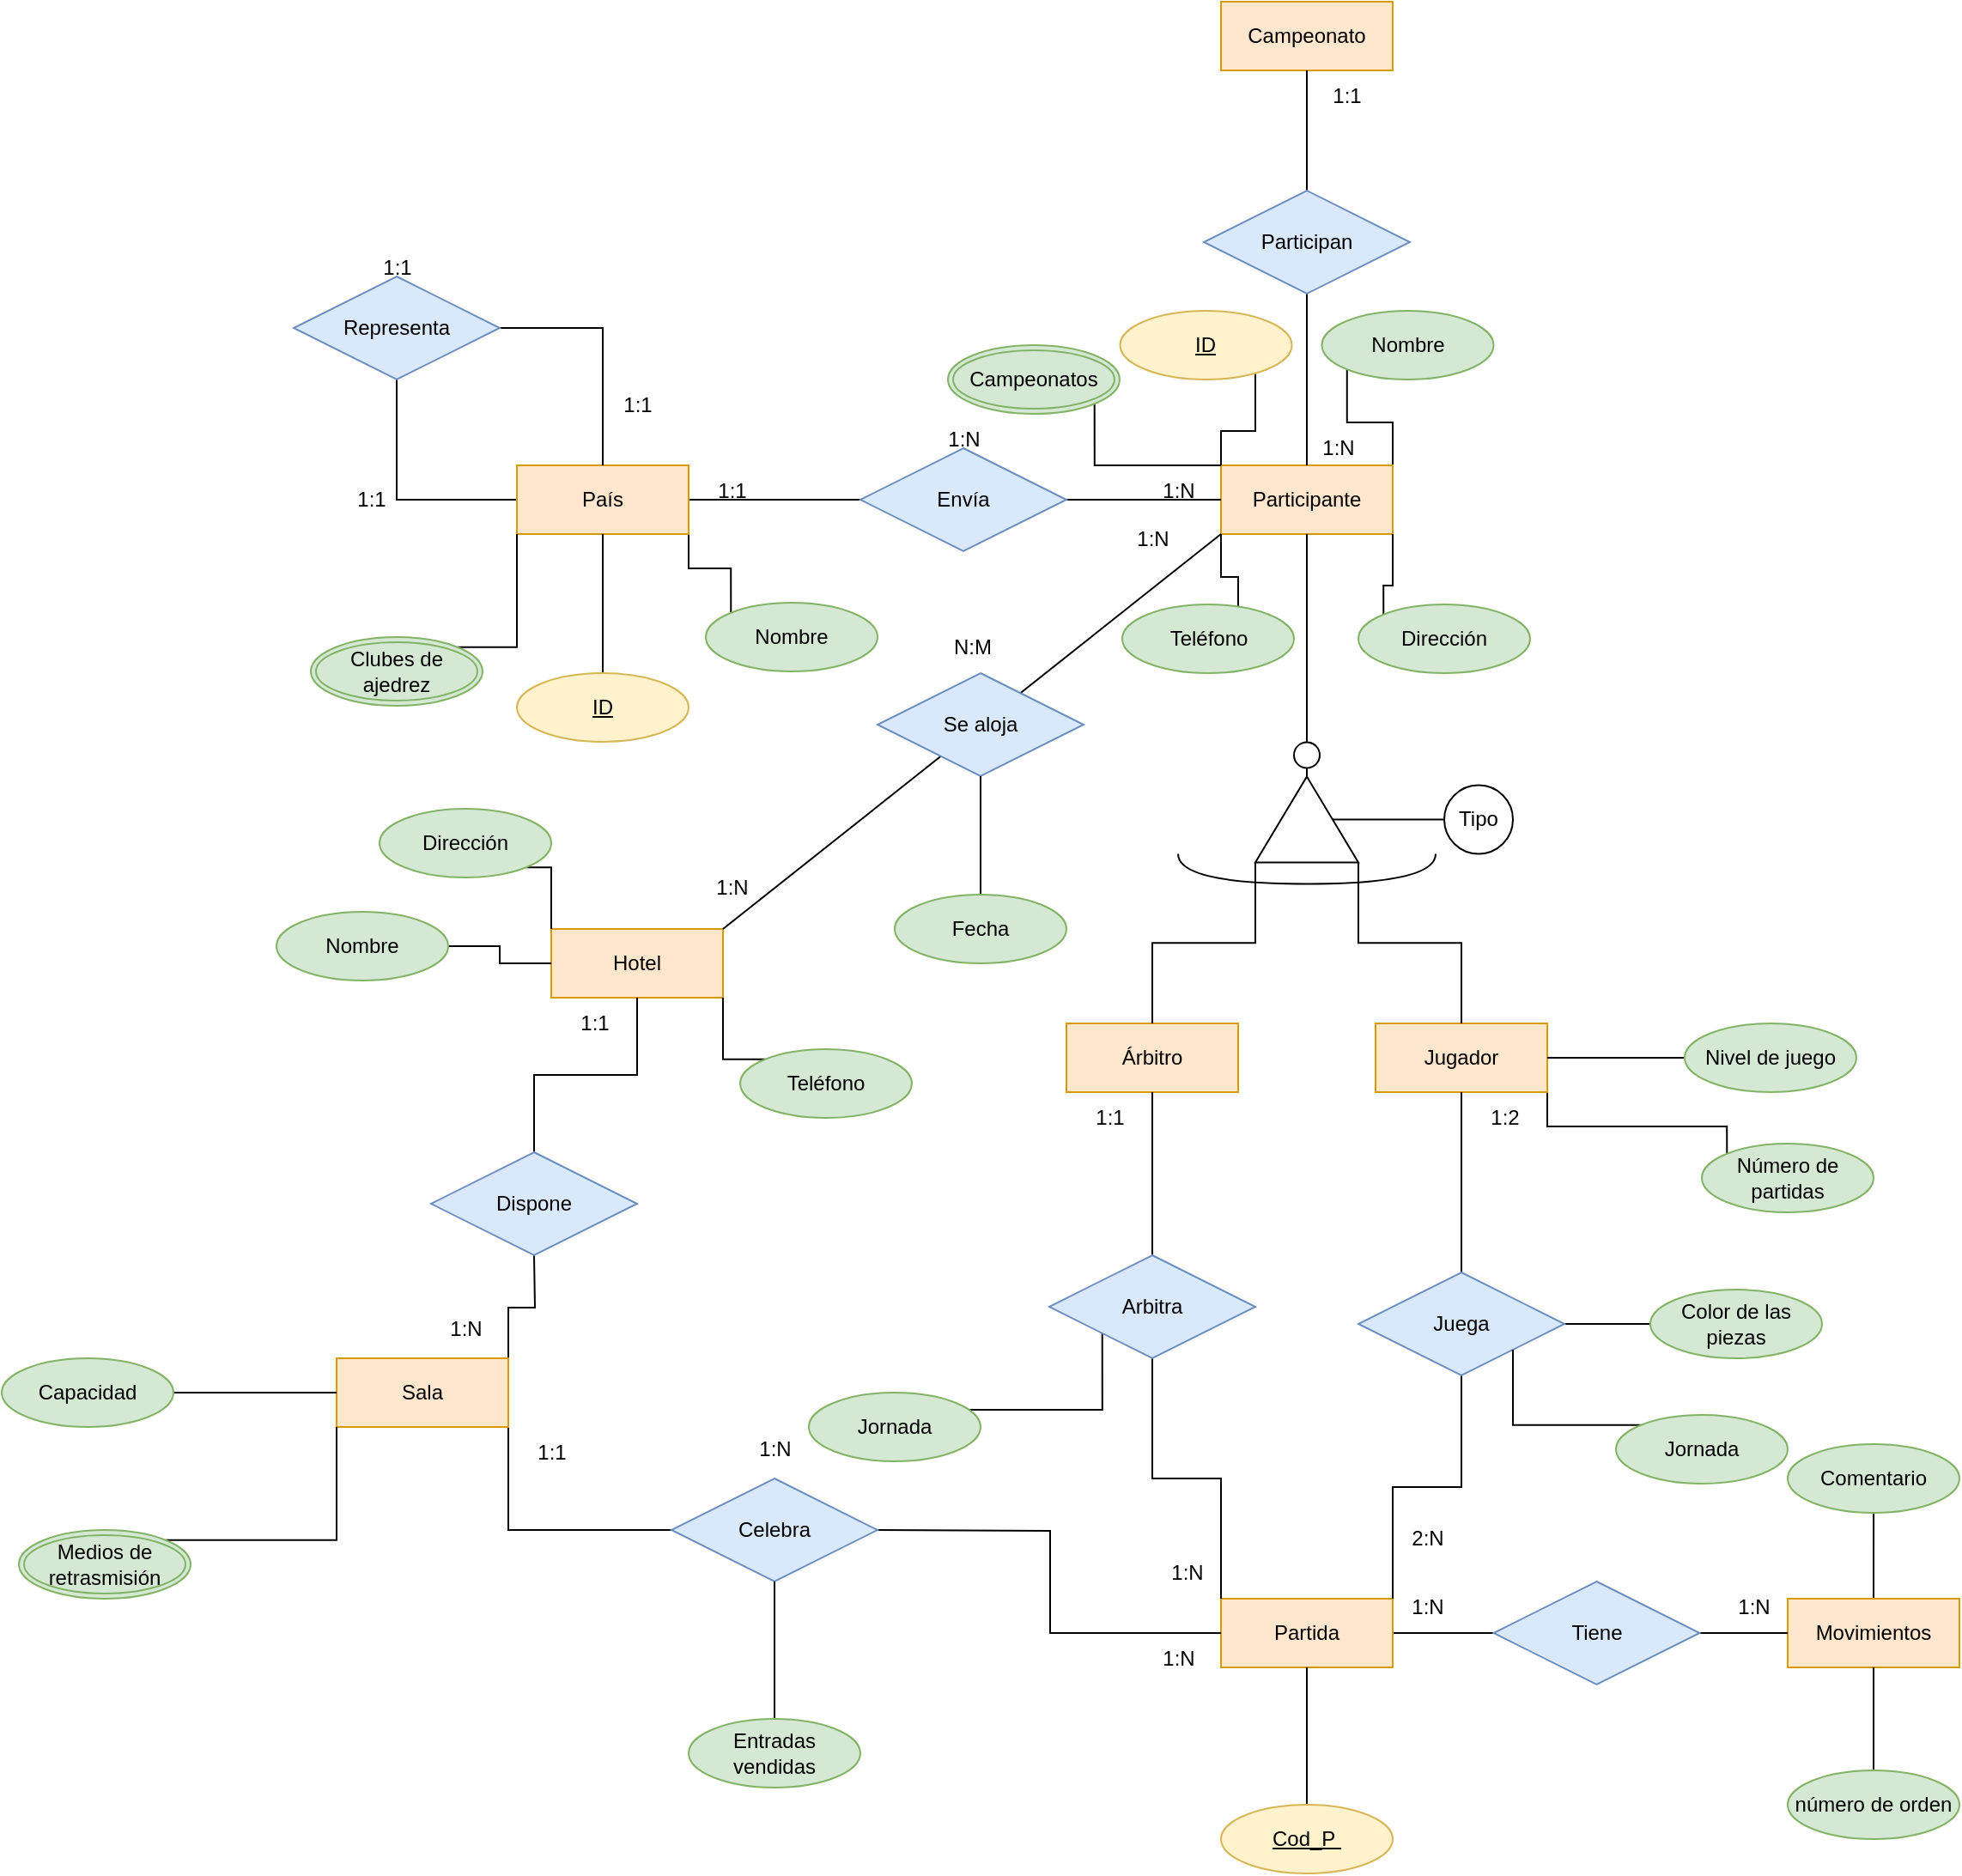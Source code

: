 <mxfile version="22.0.4" type="github">
  <diagram name="Página-1" id="1d2L8bz1bzAMaSmPZkwq">
    <mxGraphModel dx="3695" dy="1590" grid="1" gridSize="10" guides="1" tooltips="1" connect="1" arrows="1" fold="1" page="1" pageScale="1" pageWidth="827" pageHeight="1169" math="0" shadow="0">
      <root>
        <mxCell id="0" />
        <mxCell id="1" parent="0" />
        <mxCell id="wL6kafA09rnqlE72niW9-103" style="edgeStyle=orthogonalEdgeStyle;rounded=0;orthogonalLoop=1;jettySize=auto;html=1;exitX=0;exitY=1;exitDx=0;exitDy=0;entryX=1;entryY=0;entryDx=0;entryDy=0;endArrow=none;endFill=0;" parent="1" edge="1">
          <mxGeometry relative="1" as="geometry">
            <mxPoint x="180.996" y="839.954" as="targetPoint" />
            <mxPoint x="270.85" y="789.18" as="sourcePoint" />
            <Array as="points">
              <mxPoint x="271" y="840" />
            </Array>
          </mxGeometry>
        </mxCell>
        <mxCell id="wL6kafA09rnqlE72niW9-104" value="Jornada" style="ellipse;whiteSpace=wrap;html=1;align=center;fillColor=#d5e8d4;strokeColor=#82b366;" parent="1" vertex="1">
          <mxGeometry x="100" y="830" width="100" height="40" as="geometry" />
        </mxCell>
        <mxCell id="wL6kafA09rnqlE72niW9-1" value="Campeonato" style="whiteSpace=wrap;html=1;align=center;fillColor=#ffe6cc;strokeColor=#d79b00;" parent="1" vertex="1">
          <mxGeometry x="340" y="20" width="100" height="40" as="geometry" />
        </mxCell>
        <mxCell id="wL6kafA09rnqlE72niW9-46" style="edgeStyle=orthogonalEdgeStyle;rounded=0;orthogonalLoop=1;jettySize=auto;html=1;exitX=1;exitY=0;exitDx=0;exitDy=0;entryX=0;entryY=1;entryDx=0;entryDy=0;endArrow=none;endFill=0;" parent="1" source="wL6kafA09rnqlE72niW9-3" target="wL6kafA09rnqlE72niW9-45" edge="1">
          <mxGeometry relative="1" as="geometry" />
        </mxCell>
        <mxCell id="wL6kafA09rnqlE72niW9-3" value="Participante" style="whiteSpace=wrap;html=1;align=center;fillColor=#ffe6cc;strokeColor=#d79b00;" parent="1" vertex="1">
          <mxGeometry x="340" y="290" width="100" height="40" as="geometry" />
        </mxCell>
        <mxCell id="wL6kafA09rnqlE72niW9-95" style="edgeStyle=orthogonalEdgeStyle;rounded=0;orthogonalLoop=1;jettySize=auto;html=1;exitX=1;exitY=1;exitDx=0;exitDy=0;entryX=0;entryY=0;entryDx=0;entryDy=0;endArrow=none;endFill=0;" parent="1" source="wL6kafA09rnqlE72niW9-4" target="wL6kafA09rnqlE72niW9-94" edge="1">
          <mxGeometry relative="1" as="geometry">
            <Array as="points">
              <mxPoint x="530" y="675" />
              <mxPoint x="635" y="675" />
            </Array>
          </mxGeometry>
        </mxCell>
        <mxCell id="wL6kafA09rnqlE72niW9-4" value="Jugador" style="whiteSpace=wrap;html=1;align=center;fillColor=#ffe6cc;strokeColor=#d79b00;" parent="1" vertex="1">
          <mxGeometry x="430" y="615" width="100" height="40" as="geometry" />
        </mxCell>
        <mxCell id="wL6kafA09rnqlE72niW9-5" value="Árbitro" style="whiteSpace=wrap;html=1;align=center;fillColor=#ffe6cc;strokeColor=#d79b00;" parent="1" vertex="1">
          <mxGeometry x="250" y="615" width="100" height="40" as="geometry" />
        </mxCell>
        <mxCell id="wL6kafA09rnqlE72niW9-26" style="edgeStyle=orthogonalEdgeStyle;rounded=0;orthogonalLoop=1;jettySize=auto;html=1;entryX=0;entryY=0.5;entryDx=0;entryDy=0;endArrow=none;endFill=0;" parent="1" source="wL6kafA09rnqlE72niW9-6" target="wL6kafA09rnqlE72niW9-25" edge="1">
          <mxGeometry relative="1" as="geometry" />
        </mxCell>
        <mxCell id="wL6kafA09rnqlE72niW9-29" style="edgeStyle=orthogonalEdgeStyle;rounded=0;orthogonalLoop=1;jettySize=auto;html=1;entryX=0.5;entryY=1;entryDx=0;entryDy=0;endArrow=none;endFill=0;" parent="1" source="wL6kafA09rnqlE72niW9-6" target="wL6kafA09rnqlE72niW9-28" edge="1">
          <mxGeometry relative="1" as="geometry" />
        </mxCell>
        <mxCell id="wL6kafA09rnqlE72niW9-66" style="edgeStyle=orthogonalEdgeStyle;rounded=0;orthogonalLoop=1;jettySize=auto;html=1;exitX=1;exitY=1;exitDx=0;exitDy=0;entryX=0;entryY=0;entryDx=0;entryDy=0;endArrow=none;endFill=0;" parent="1" source="wL6kafA09rnqlE72niW9-6" target="wL6kafA09rnqlE72niW9-65" edge="1">
          <mxGeometry relative="1" as="geometry" />
        </mxCell>
        <mxCell id="wL6kafA09rnqlE72niW9-6" value="País" style="whiteSpace=wrap;html=1;align=center;fillColor=#ffe6cc;strokeColor=#d79b00;" parent="1" vertex="1">
          <mxGeometry x="-70" y="290" width="100" height="40" as="geometry" />
        </mxCell>
        <mxCell id="wL6kafA09rnqlE72niW9-137" style="edgeStyle=orthogonalEdgeStyle;rounded=0;orthogonalLoop=1;jettySize=auto;html=1;exitX=1;exitY=0.5;exitDx=0;exitDy=0;entryX=0;entryY=0.5;entryDx=0;entryDy=0;endArrow=none;endFill=0;" parent="1" source="wL6kafA09rnqlE72niW9-7" target="wL6kafA09rnqlE72niW9-136" edge="1">
          <mxGeometry relative="1" as="geometry" />
        </mxCell>
        <mxCell id="wL6kafA09rnqlE72niW9-7" value="Partida" style="whiteSpace=wrap;html=1;align=center;fillColor=#ffe6cc;strokeColor=#d79b00;" parent="1" vertex="1">
          <mxGeometry x="340" y="950" width="100" height="40" as="geometry" />
        </mxCell>
        <mxCell id="wL6kafA09rnqlE72niW9-8" value="Hotel" style="whiteSpace=wrap;html=1;align=center;fillColor=#ffe6cc;strokeColor=#d79b00;" parent="1" vertex="1">
          <mxGeometry x="-50" y="560" width="100" height="40" as="geometry" />
        </mxCell>
        <mxCell id="wL6kafA09rnqlE72niW9-12" style="edgeStyle=orthogonalEdgeStyle;rounded=0;orthogonalLoop=1;jettySize=auto;html=1;exitX=0.5;exitY=1;exitDx=0;exitDy=0;entryX=0.5;entryY=0;entryDx=0;entryDy=0;endArrow=none;endFill=0;" parent="1" source="wL6kafA09rnqlE72niW9-11" target="wL6kafA09rnqlE72niW9-3" edge="1">
          <mxGeometry relative="1" as="geometry" />
        </mxCell>
        <mxCell id="wL6kafA09rnqlE72niW9-13" style="edgeStyle=orthogonalEdgeStyle;rounded=0;orthogonalLoop=1;jettySize=auto;html=1;exitX=0.5;exitY=0;exitDx=0;exitDy=0;entryX=0.5;entryY=1;entryDx=0;entryDy=0;endArrow=none;endFill=0;" parent="1" source="wL6kafA09rnqlE72niW9-11" target="wL6kafA09rnqlE72niW9-1" edge="1">
          <mxGeometry relative="1" as="geometry" />
        </mxCell>
        <mxCell id="wL6kafA09rnqlE72niW9-11" value="Participan" style="shape=rhombus;perimeter=rhombusPerimeter;whiteSpace=wrap;html=1;align=center;fillColor=#dae8fc;strokeColor=#6c8ebf;" parent="1" vertex="1">
          <mxGeometry x="330" y="130" width="120" height="60" as="geometry" />
        </mxCell>
        <mxCell id="wL6kafA09rnqlE72niW9-18" style="edgeStyle=orthogonalEdgeStyle;rounded=0;orthogonalLoop=1;jettySize=auto;html=1;entryX=0.5;entryY=1;entryDx=0;entryDy=0;endArrow=none;endFill=0;" parent="1" source="wL6kafA09rnqlE72niW9-14" target="wL6kafA09rnqlE72niW9-15" edge="1">
          <mxGeometry relative="1" as="geometry" />
        </mxCell>
        <mxCell id="wL6kafA09rnqlE72niW9-19" style="edgeStyle=orthogonalEdgeStyle;rounded=0;orthogonalLoop=1;jettySize=auto;html=1;exitX=0;exitY=1;exitDx=0;exitDy=0;exitPerimeter=0;entryX=0.5;entryY=0;entryDx=0;entryDy=0;endArrow=none;endFill=0;" parent="1" source="wL6kafA09rnqlE72niW9-14" target="wL6kafA09rnqlE72niW9-5" edge="1">
          <mxGeometry relative="1" as="geometry" />
        </mxCell>
        <mxCell id="wL6kafA09rnqlE72niW9-20" style="edgeStyle=orthogonalEdgeStyle;rounded=0;orthogonalLoop=1;jettySize=auto;html=1;exitX=1;exitY=1;exitDx=0;exitDy=0;exitPerimeter=0;entryX=0.5;entryY=0;entryDx=0;entryDy=0;endArrow=none;endFill=0;" parent="1" source="wL6kafA09rnqlE72niW9-14" target="wL6kafA09rnqlE72niW9-4" edge="1">
          <mxGeometry relative="1" as="geometry" />
        </mxCell>
        <mxCell id="wL6kafA09rnqlE72niW9-14" value="" style="verticalLabelPosition=bottom;verticalAlign=top;html=1;shape=mxgraph.basic.acute_triangle;dx=0.5;" parent="1" vertex="1">
          <mxGeometry x="360" y="471.25" width="60" height="50" as="geometry" />
        </mxCell>
        <mxCell id="wL6kafA09rnqlE72niW9-34" style="edgeStyle=orthogonalEdgeStyle;rounded=0;orthogonalLoop=1;jettySize=auto;html=1;entryX=0.5;entryY=1;entryDx=0;entryDy=0;endArrow=none;endFill=0;" parent="1" source="wL6kafA09rnqlE72niW9-15" target="wL6kafA09rnqlE72niW9-3" edge="1">
          <mxGeometry relative="1" as="geometry" />
        </mxCell>
        <mxCell id="wL6kafA09rnqlE72niW9-15" value="" style="ellipse;whiteSpace=wrap;html=1;aspect=fixed;" parent="1" vertex="1">
          <mxGeometry x="382.5" y="451.25" width="15" height="15" as="geometry" />
        </mxCell>
        <mxCell id="wL6kafA09rnqlE72niW9-22" value="" style="shape=requiredInterface;html=1;verticalLabelPosition=bottom;sketch=0;rotation=90;" parent="1" vertex="1">
          <mxGeometry x="381.25" y="450" width="17.5" height="150" as="geometry" />
        </mxCell>
        <mxCell id="wL6kafA09rnqlE72niW9-23" value="Tipo" style="ellipse;whiteSpace=wrap;html=1;aspect=fixed;" parent="1" vertex="1">
          <mxGeometry x="470" y="476.25" width="40" height="40" as="geometry" />
        </mxCell>
        <mxCell id="wL6kafA09rnqlE72niW9-24" style="edgeStyle=orthogonalEdgeStyle;rounded=0;orthogonalLoop=1;jettySize=auto;html=1;entryX=0;entryY=0;entryDx=45;entryDy=25;entryPerimeter=0;endArrow=none;endFill=0;" parent="1" source="wL6kafA09rnqlE72niW9-23" target="wL6kafA09rnqlE72niW9-14" edge="1">
          <mxGeometry relative="1" as="geometry" />
        </mxCell>
        <mxCell id="wL6kafA09rnqlE72niW9-27" style="edgeStyle=orthogonalEdgeStyle;rounded=0;orthogonalLoop=1;jettySize=auto;html=1;exitX=1;exitY=0.5;exitDx=0;exitDy=0;entryX=0;entryY=0.5;entryDx=0;entryDy=0;endArrow=none;endFill=0;" parent="1" source="wL6kafA09rnqlE72niW9-25" target="wL6kafA09rnqlE72niW9-3" edge="1">
          <mxGeometry relative="1" as="geometry" />
        </mxCell>
        <mxCell id="wL6kafA09rnqlE72niW9-25" value="Envía" style="shape=rhombus;perimeter=rhombusPerimeter;whiteSpace=wrap;html=1;align=center;fillColor=#dae8fc;strokeColor=#6c8ebf;" parent="1" vertex="1">
          <mxGeometry x="130" y="280" width="120" height="60" as="geometry" />
        </mxCell>
        <mxCell id="wL6kafA09rnqlE72niW9-30" style="edgeStyle=orthogonalEdgeStyle;rounded=0;orthogonalLoop=1;jettySize=auto;html=1;entryX=0.5;entryY=0;entryDx=0;entryDy=0;endArrow=none;endFill=0;" parent="1" source="wL6kafA09rnqlE72niW9-28" target="wL6kafA09rnqlE72niW9-6" edge="1">
          <mxGeometry relative="1" as="geometry" />
        </mxCell>
        <mxCell id="wL6kafA09rnqlE72niW9-28" value="Representa" style="shape=rhombus;perimeter=rhombusPerimeter;whiteSpace=wrap;html=1;align=center;fillColor=#dae8fc;strokeColor=#6c8ebf;" parent="1" vertex="1">
          <mxGeometry x="-200" y="180" width="120" height="60" as="geometry" />
        </mxCell>
        <mxCell id="wL6kafA09rnqlE72niW9-37" value="" style="endArrow=none;html=1;rounded=0;exitX=1;exitY=0;exitDx=0;exitDy=0;entryX=0;entryY=1;entryDx=0;entryDy=0;" parent="1" source="wL6kafA09rnqlE72niW9-8" target="wL6kafA09rnqlE72niW9-3" edge="1">
          <mxGeometry width="50" height="50" relative="1" as="geometry">
            <mxPoint x="210" y="500" as="sourcePoint" />
            <mxPoint x="260" y="450" as="targetPoint" />
          </mxGeometry>
        </mxCell>
        <mxCell id="wL6kafA09rnqlE72niW9-38" value="Se aloja" style="shape=rhombus;perimeter=rhombusPerimeter;whiteSpace=wrap;html=1;align=center;fillColor=#dae8fc;strokeColor=#6c8ebf;" parent="1" vertex="1">
          <mxGeometry x="140" y="411" width="120" height="60" as="geometry" />
        </mxCell>
        <mxCell id="wL6kafA09rnqlE72niW9-42" style="edgeStyle=orthogonalEdgeStyle;rounded=0;orthogonalLoop=1;jettySize=auto;html=1;entryX=0;entryY=0.5;entryDx=0;entryDy=0;endArrow=none;endFill=0;" parent="1" target="wL6kafA09rnqlE72niW9-7" edge="1">
          <mxGeometry relative="1" as="geometry">
            <mxPoint x="140" y="910" as="sourcePoint" />
          </mxGeometry>
        </mxCell>
        <mxCell id="wL6kafA09rnqlE72niW9-99" style="edgeStyle=orthogonalEdgeStyle;rounded=0;orthogonalLoop=1;jettySize=auto;html=1;exitX=0;exitY=0.5;exitDx=0;exitDy=0;entryX=1;entryY=1;entryDx=0;entryDy=0;endArrow=none;endFill=0;" parent="1" source="wL6kafA09rnqlE72niW9-39" target="wL6kafA09rnqlE72niW9-40" edge="1">
          <mxGeometry relative="1" as="geometry" />
        </mxCell>
        <mxCell id="wL6kafA09rnqlE72niW9-128" value="" style="edgeStyle=orthogonalEdgeStyle;rounded=0;orthogonalLoop=1;jettySize=auto;html=1;endArrow=none;endFill=0;" parent="1" edge="1">
          <mxGeometry relative="1" as="geometry">
            <mxPoint x="79.41" y="1020.0" as="sourcePoint" />
            <mxPoint x="79" y="1030" as="targetPoint" />
          </mxGeometry>
        </mxCell>
        <mxCell id="wL6kafA09rnqlE72niW9-39" value="Celebra" style="shape=rhombus;perimeter=rhombusPerimeter;whiteSpace=wrap;html=1;align=center;fillColor=#dae8fc;strokeColor=#6c8ebf;" parent="1" vertex="1">
          <mxGeometry x="20" y="880" width="120" height="60" as="geometry" />
        </mxCell>
        <mxCell id="wL6kafA09rnqlE72niW9-100" style="edgeStyle=orthogonalEdgeStyle;rounded=0;orthogonalLoop=1;jettySize=auto;html=1;exitX=1;exitY=0;exitDx=0;exitDy=0;endArrow=none;endFill=0;" parent="1" source="wL6kafA09rnqlE72niW9-40" edge="1">
          <mxGeometry relative="1" as="geometry">
            <mxPoint x="-60" y="750.0" as="targetPoint" />
          </mxGeometry>
        </mxCell>
        <mxCell id="wL6kafA09rnqlE72niW9-40" value="Sala" style="whiteSpace=wrap;html=1;align=center;fillColor=#ffe6cc;strokeColor=#d79b00;" parent="1" vertex="1">
          <mxGeometry x="-175" y="810" width="100" height="40" as="geometry" />
        </mxCell>
        <mxCell id="wL6kafA09rnqlE72niW9-47" style="edgeStyle=orthogonalEdgeStyle;rounded=0;orthogonalLoop=1;jettySize=auto;html=1;exitX=1;exitY=1;exitDx=0;exitDy=0;entryX=0;entryY=0;entryDx=0;entryDy=0;endArrow=none;endFill=0;" parent="1" source="wL6kafA09rnqlE72niW9-43" target="wL6kafA09rnqlE72niW9-3" edge="1">
          <mxGeometry relative="1" as="geometry">
            <Array as="points">
              <mxPoint x="360" y="234" />
              <mxPoint x="360" y="270" />
              <mxPoint x="340" y="270" />
            </Array>
          </mxGeometry>
        </mxCell>
        <mxCell id="wL6kafA09rnqlE72niW9-43" value="ID" style="ellipse;whiteSpace=wrap;html=1;align=center;fontStyle=4;fillColor=#fff2cc;strokeColor=#d6b656;" parent="1" vertex="1">
          <mxGeometry x="281.25" y="200" width="100" height="40" as="geometry" />
        </mxCell>
        <mxCell id="wL6kafA09rnqlE72niW9-45" value="Nombre" style="ellipse;whiteSpace=wrap;html=1;align=center;fillColor=#d5e8d4;strokeColor=#82b366;" parent="1" vertex="1">
          <mxGeometry x="398.75" y="200" width="100" height="40" as="geometry" />
        </mxCell>
        <mxCell id="wL6kafA09rnqlE72niW9-49" style="edgeStyle=orthogonalEdgeStyle;rounded=0;orthogonalLoop=1;jettySize=auto;html=1;exitX=0;exitY=0;exitDx=0;exitDy=0;entryX=1;entryY=1;entryDx=0;entryDy=0;endArrow=none;endFill=0;" parent="1" source="wL6kafA09rnqlE72niW9-48" target="wL6kafA09rnqlE72niW9-3" edge="1">
          <mxGeometry relative="1" as="geometry">
            <Array as="points">
              <mxPoint x="435" y="360" />
              <mxPoint x="440" y="360" />
            </Array>
          </mxGeometry>
        </mxCell>
        <mxCell id="wL6kafA09rnqlE72niW9-48" value="Dirección" style="ellipse;whiteSpace=wrap;html=1;align=center;fillColor=#d5e8d4;strokeColor=#82b366;" parent="1" vertex="1">
          <mxGeometry x="420" y="371" width="100" height="40" as="geometry" />
        </mxCell>
        <mxCell id="wL6kafA09rnqlE72niW9-51" style="edgeStyle=orthogonalEdgeStyle;rounded=0;orthogonalLoop=1;jettySize=auto;html=1;exitX=0.5;exitY=0;exitDx=0;exitDy=0;entryX=0;entryY=1;entryDx=0;entryDy=0;endArrow=none;endFill=0;" parent="1" source="wL6kafA09rnqlE72niW9-50" target="wL6kafA09rnqlE72niW9-3" edge="1">
          <mxGeometry relative="1" as="geometry">
            <Array as="points">
              <mxPoint x="333" y="390" />
              <mxPoint x="350" y="390" />
              <mxPoint x="350" y="355" />
              <mxPoint x="340" y="355" />
            </Array>
          </mxGeometry>
        </mxCell>
        <mxCell id="wL6kafA09rnqlE72niW9-50" value="Teléfono" style="ellipse;whiteSpace=wrap;html=1;align=center;fillColor=#d5e8d4;strokeColor=#82b366;" parent="1" vertex="1">
          <mxGeometry x="282.5" y="371" width="100" height="40" as="geometry" />
        </mxCell>
        <mxCell id="wL6kafA09rnqlE72niW9-53" style="edgeStyle=orthogonalEdgeStyle;rounded=0;orthogonalLoop=1;jettySize=auto;html=1;exitX=1;exitY=1;exitDx=0;exitDy=0;entryX=0;entryY=0;entryDx=0;entryDy=0;endArrow=none;endFill=0;" parent="1" source="wL6kafA09rnqlE72niW9-52" target="wL6kafA09rnqlE72niW9-3" edge="1">
          <mxGeometry relative="1" as="geometry">
            <Array as="points">
              <mxPoint x="266" y="290" />
            </Array>
          </mxGeometry>
        </mxCell>
        <mxCell id="wL6kafA09rnqlE72niW9-52" value="Campeonatos" style="ellipse;shape=doubleEllipse;margin=3;whiteSpace=wrap;html=1;align=center;fillColor=#d5e8d4;strokeColor=#82b366;" parent="1" vertex="1">
          <mxGeometry x="181" y="220" width="100" height="40" as="geometry" />
        </mxCell>
        <mxCell id="wL6kafA09rnqlE72niW9-56" style="edgeStyle=orthogonalEdgeStyle;rounded=0;orthogonalLoop=1;jettySize=auto;html=1;entryX=1;entryY=0.5;entryDx=0;entryDy=0;endArrow=none;endFill=0;" parent="1" source="wL6kafA09rnqlE72niW9-54" target="wL6kafA09rnqlE72niW9-4" edge="1">
          <mxGeometry relative="1" as="geometry">
            <Array as="points">
              <mxPoint x="570" y="635" />
              <mxPoint x="570" y="635" />
            </Array>
          </mxGeometry>
        </mxCell>
        <mxCell id="wL6kafA09rnqlE72niW9-54" value="Nivel de juego" style="ellipse;whiteSpace=wrap;html=1;align=center;fillColor=#d5e8d4;strokeColor=#82b366;" parent="1" vertex="1">
          <mxGeometry x="610" y="615" width="100" height="40" as="geometry" />
        </mxCell>
        <mxCell id="wL6kafA09rnqlE72niW9-57" value="1:N" style="text;html=1;align=center;verticalAlign=middle;resizable=0;points=[];autosize=1;strokeColor=none;fillColor=none;" parent="1" vertex="1">
          <mxGeometry x="295" y="290" width="40" height="30" as="geometry" />
        </mxCell>
        <mxCell id="wL6kafA09rnqlE72niW9-58" value="1:1" style="text;html=1;align=center;verticalAlign=middle;resizable=0;points=[];autosize=1;strokeColor=none;fillColor=none;" parent="1" vertex="1">
          <mxGeometry x="35" y="290" width="40" height="30" as="geometry" />
        </mxCell>
        <mxCell id="wL6kafA09rnqlE72niW9-59" value="1:N" style="text;html=1;align=center;verticalAlign=middle;resizable=0;points=[];autosize=1;strokeColor=none;fillColor=none;" parent="1" vertex="1">
          <mxGeometry x="170" y="260" width="40" height="30" as="geometry" />
        </mxCell>
        <mxCell id="wL6kafA09rnqlE72niW9-60" value="1:1" style="text;html=1;align=center;verticalAlign=middle;resizable=0;points=[];autosize=1;strokeColor=none;fillColor=none;" parent="1" vertex="1">
          <mxGeometry x="-20" y="240" width="40" height="30" as="geometry" />
        </mxCell>
        <mxCell id="wL6kafA09rnqlE72niW9-61" value="1:1" style="text;html=1;align=center;verticalAlign=middle;resizable=0;points=[];autosize=1;strokeColor=none;fillColor=none;" parent="1" vertex="1">
          <mxGeometry x="-175" y="295" width="40" height="30" as="geometry" />
        </mxCell>
        <mxCell id="wL6kafA09rnqlE72niW9-62" value="1:1" style="text;html=1;align=center;verticalAlign=middle;resizable=0;points=[];autosize=1;strokeColor=none;fillColor=none;rotation=0;" parent="1" vertex="1">
          <mxGeometry x="-160" y="160" width="40" height="30" as="geometry" />
        </mxCell>
        <mxCell id="wL6kafA09rnqlE72niW9-64" style="edgeStyle=orthogonalEdgeStyle;rounded=0;orthogonalLoop=1;jettySize=auto;html=1;entryX=0.5;entryY=1;entryDx=0;entryDy=0;endArrow=none;endFill=0;" parent="1" source="wL6kafA09rnqlE72niW9-63" target="wL6kafA09rnqlE72niW9-6" edge="1">
          <mxGeometry relative="1" as="geometry" />
        </mxCell>
        <mxCell id="wL6kafA09rnqlE72niW9-63" value="ID" style="whiteSpace=wrap;html=1;align=center;fillColor=#fff2cc;strokeColor=#d6b656;shape=ellipse;perimeter=ellipsePerimeter;fontStyle=4;" parent="1" vertex="1">
          <mxGeometry x="-70" y="411" width="100" height="40" as="geometry" />
        </mxCell>
        <mxCell id="wL6kafA09rnqlE72niW9-65" value="Nombre" style="ellipse;whiteSpace=wrap;html=1;align=center;fillColor=#d5e8d4;strokeColor=#82b366;" parent="1" vertex="1">
          <mxGeometry x="40" y="370" width="100" height="40" as="geometry" />
        </mxCell>
        <mxCell id="wL6kafA09rnqlE72niW9-68" style="edgeStyle=orthogonalEdgeStyle;rounded=0;orthogonalLoop=1;jettySize=auto;html=1;exitX=1;exitY=0;exitDx=0;exitDy=0;entryX=0;entryY=1;entryDx=0;entryDy=0;endArrow=none;endFill=0;" parent="1" source="wL6kafA09rnqlE72niW9-67" target="wL6kafA09rnqlE72niW9-6" edge="1">
          <mxGeometry relative="1" as="geometry" />
        </mxCell>
        <mxCell id="wL6kafA09rnqlE72niW9-67" value="Clubes de ajedrez" style="ellipse;shape=doubleEllipse;margin=3;whiteSpace=wrap;html=1;align=center;fillColor=#d5e8d4;strokeColor=#82b366;" parent="1" vertex="1">
          <mxGeometry x="-190" y="390" width="100" height="40" as="geometry" />
        </mxCell>
        <mxCell id="wL6kafA09rnqlE72niW9-70" style="edgeStyle=orthogonalEdgeStyle;rounded=0;orthogonalLoop=1;jettySize=auto;html=1;endArrow=none;endFill=0;entryX=0.5;entryY=1;entryDx=0;entryDy=0;" parent="1" source="wL6kafA09rnqlE72niW9-69" target="wL6kafA09rnqlE72niW9-7" edge="1">
          <mxGeometry relative="1" as="geometry">
            <mxPoint x="539" y="1030" as="targetPoint" />
            <Array as="points" />
          </mxGeometry>
        </mxCell>
        <mxCell id="wL6kafA09rnqlE72niW9-69" value="Cod_P&amp;nbsp;" style="whiteSpace=wrap;html=1;align=center;shape=ellipse;perimeter=ellipsePerimeter;fontStyle=4;fillColor=#fff2cc;strokeColor=#d6b656;" parent="1" vertex="1">
          <mxGeometry x="340" y="1070" width="100" height="40" as="geometry" />
        </mxCell>
        <mxCell id="wL6kafA09rnqlE72niW9-80" style="edgeStyle=orthogonalEdgeStyle;rounded=0;orthogonalLoop=1;jettySize=auto;html=1;entryX=0.5;entryY=1;entryDx=0;entryDy=0;endArrow=none;endFill=0;" parent="1" source="wL6kafA09rnqlE72niW9-79" target="wL6kafA09rnqlE72niW9-4" edge="1">
          <mxGeometry relative="1" as="geometry" />
        </mxCell>
        <mxCell id="wL6kafA09rnqlE72niW9-81" style="edgeStyle=orthogonalEdgeStyle;rounded=0;orthogonalLoop=1;jettySize=auto;html=1;exitX=0.5;exitY=1;exitDx=0;exitDy=0;entryX=1;entryY=0;entryDx=0;entryDy=0;endArrow=none;endFill=0;" parent="1" source="wL6kafA09rnqlE72niW9-79" target="wL6kafA09rnqlE72niW9-7" edge="1">
          <mxGeometry relative="1" as="geometry" />
        </mxCell>
        <mxCell id="wL6kafA09rnqlE72niW9-96" style="edgeStyle=orthogonalEdgeStyle;rounded=0;orthogonalLoop=1;jettySize=auto;html=1;endArrow=none;endFill=0;" parent="1" source="wL6kafA09rnqlE72niW9-79" edge="1">
          <mxGeometry relative="1" as="geometry">
            <mxPoint x="590" y="790.0" as="targetPoint" />
          </mxGeometry>
        </mxCell>
        <mxCell id="wL6kafA09rnqlE72niW9-79" value="Juega" style="shape=rhombus;perimeter=rhombusPerimeter;whiteSpace=wrap;html=1;align=center;fillColor=#dae8fc;strokeColor=#6c8ebf;" parent="1" vertex="1">
          <mxGeometry x="420" y="760" width="120" height="60" as="geometry" />
        </mxCell>
        <mxCell id="wL6kafA09rnqlE72niW9-87" value="2:N" style="text;html=1;align=center;verticalAlign=middle;resizable=0;points=[];autosize=1;strokeColor=none;fillColor=none;" parent="1" vertex="1">
          <mxGeometry x="440" y="900" width="40" height="30" as="geometry" />
        </mxCell>
        <mxCell id="wL6kafA09rnqlE72niW9-88" style="edgeStyle=orthogonalEdgeStyle;rounded=0;orthogonalLoop=1;jettySize=auto;html=1;entryX=0.5;entryY=1;entryDx=0;entryDy=0;endArrow=none;endFill=0;" parent="1" source="wL6kafA09rnqlE72niW9-90" target="wL6kafA09rnqlE72niW9-5" edge="1">
          <mxGeometry relative="1" as="geometry">
            <mxPoint x="315" y="645" as="targetPoint" />
          </mxGeometry>
        </mxCell>
        <mxCell id="wL6kafA09rnqlE72niW9-89" style="edgeStyle=orthogonalEdgeStyle;rounded=0;orthogonalLoop=1;jettySize=auto;html=1;exitX=0.5;exitY=1;exitDx=0;exitDy=0;entryX=0;entryY=0;entryDx=0;entryDy=0;endArrow=none;endFill=0;" parent="1" source="wL6kafA09rnqlE72niW9-90" target="wL6kafA09rnqlE72niW9-7" edge="1">
          <mxGeometry relative="1" as="geometry">
            <mxPoint x="275" y="940" as="targetPoint" />
          </mxGeometry>
        </mxCell>
        <mxCell id="wL6kafA09rnqlE72niW9-90" value="Arbitra" style="shape=rhombus;perimeter=rhombusPerimeter;whiteSpace=wrap;html=1;align=center;fillColor=#dae8fc;strokeColor=#6c8ebf;" parent="1" vertex="1">
          <mxGeometry x="240" y="750" width="120" height="60" as="geometry" />
        </mxCell>
        <mxCell id="wL6kafA09rnqlE72niW9-91" value="1:N" style="text;html=1;align=center;verticalAlign=middle;resizable=0;points=[];autosize=1;strokeColor=none;fillColor=none;" parent="1" vertex="1">
          <mxGeometry x="300" y="920" width="40" height="30" as="geometry" />
        </mxCell>
        <mxCell id="wL6kafA09rnqlE72niW9-92" value="1:1" style="text;html=1;align=center;verticalAlign=middle;resizable=0;points=[];autosize=1;strokeColor=none;fillColor=none;" parent="1" vertex="1">
          <mxGeometry x="255" y="655" width="40" height="30" as="geometry" />
        </mxCell>
        <mxCell id="wL6kafA09rnqlE72niW9-93" value="1:2" style="text;html=1;align=center;verticalAlign=middle;resizable=0;points=[];autosize=1;strokeColor=none;fillColor=none;" parent="1" vertex="1">
          <mxGeometry x="485" y="655" width="40" height="30" as="geometry" />
        </mxCell>
        <mxCell id="wL6kafA09rnqlE72niW9-94" value="Número de partidas" style="ellipse;whiteSpace=wrap;html=1;align=center;fillColor=#d5e8d4;strokeColor=#82b366;" parent="1" vertex="1">
          <mxGeometry x="620" y="685" width="100" height="40" as="geometry" />
        </mxCell>
        <mxCell id="wL6kafA09rnqlE72niW9-97" value="Color de las piezas" style="ellipse;whiteSpace=wrap;html=1;align=center;fillColor=#d5e8d4;strokeColor=#82b366;" parent="1" vertex="1">
          <mxGeometry x="590" y="770" width="100" height="40" as="geometry" />
        </mxCell>
        <mxCell id="wL6kafA09rnqlE72niW9-102" style="edgeStyle=orthogonalEdgeStyle;rounded=0;orthogonalLoop=1;jettySize=auto;html=1;exitX=0;exitY=0;exitDx=0;exitDy=0;entryX=1;entryY=1;entryDx=0;entryDy=0;endArrow=none;endFill=0;" parent="1" source="wL6kafA09rnqlE72niW9-101" target="wL6kafA09rnqlE72niW9-79" edge="1">
          <mxGeometry relative="1" as="geometry" />
        </mxCell>
        <mxCell id="wL6kafA09rnqlE72niW9-101" value="Jornada" style="ellipse;whiteSpace=wrap;html=1;align=center;fillColor=#d5e8d4;strokeColor=#82b366;" parent="1" vertex="1">
          <mxGeometry x="570" y="843" width="100" height="40" as="geometry" />
        </mxCell>
        <mxCell id="wL6kafA09rnqlE72niW9-108" style="edgeStyle=orthogonalEdgeStyle;rounded=0;orthogonalLoop=1;jettySize=auto;html=1;exitX=0.5;exitY=0;exitDx=0;exitDy=0;entryX=0.5;entryY=1;entryDx=0;entryDy=0;endArrow=none;endFill=0;" parent="1" source="wL6kafA09rnqlE72niW9-106" target="wL6kafA09rnqlE72niW9-8" edge="1">
          <mxGeometry relative="1" as="geometry" />
        </mxCell>
        <mxCell id="wL6kafA09rnqlE72niW9-106" value="Dispone" style="shape=rhombus;perimeter=rhombusPerimeter;whiteSpace=wrap;html=1;align=center;fillColor=#dae8fc;strokeColor=#6c8ebf;" parent="1" vertex="1">
          <mxGeometry x="-120" y="690" width="120" height="60" as="geometry" />
        </mxCell>
        <mxCell id="wL6kafA09rnqlE72niW9-110" style="edgeStyle=orthogonalEdgeStyle;rounded=0;orthogonalLoop=1;jettySize=auto;html=1;entryX=0.5;entryY=1;entryDx=0;entryDy=0;endArrow=none;endFill=0;" parent="1" source="wL6kafA09rnqlE72niW9-109" target="wL6kafA09rnqlE72niW9-38" edge="1">
          <mxGeometry relative="1" as="geometry" />
        </mxCell>
        <mxCell id="wL6kafA09rnqlE72niW9-109" value="Fecha" style="ellipse;whiteSpace=wrap;html=1;align=center;fillColor=#d5e8d4;strokeColor=#82b366;" parent="1" vertex="1">
          <mxGeometry x="150" y="540" width="100" height="40" as="geometry" />
        </mxCell>
        <mxCell id="wL6kafA09rnqlE72niW9-112" style="edgeStyle=orthogonalEdgeStyle;rounded=0;orthogonalLoop=1;jettySize=auto;html=1;entryX=0;entryY=0.5;entryDx=0;entryDy=0;endArrow=none;endFill=0;" parent="1" source="wL6kafA09rnqlE72niW9-111" target="wL6kafA09rnqlE72niW9-8" edge="1">
          <mxGeometry relative="1" as="geometry" />
        </mxCell>
        <mxCell id="wL6kafA09rnqlE72niW9-111" value="Nombre" style="ellipse;whiteSpace=wrap;html=1;align=center;fillColor=#d5e8d4;strokeColor=#82b366;" parent="1" vertex="1">
          <mxGeometry x="-210" y="550" width="100" height="40" as="geometry" />
        </mxCell>
        <mxCell id="wL6kafA09rnqlE72niW9-113" value="1:N" style="text;html=1;align=center;verticalAlign=middle;resizable=0;points=[];autosize=1;strokeColor=none;fillColor=none;" parent="1" vertex="1">
          <mxGeometry x="35" y="521.25" width="40" height="30" as="geometry" />
        </mxCell>
        <mxCell id="wL6kafA09rnqlE72niW9-114" value="1:N" style="text;html=1;align=center;verticalAlign=middle;resizable=0;points=[];autosize=1;strokeColor=none;fillColor=none;" parent="1" vertex="1">
          <mxGeometry x="280" y="318" width="40" height="30" as="geometry" />
        </mxCell>
        <mxCell id="wL6kafA09rnqlE72niW9-115" value="N:M" style="text;html=1;align=center;verticalAlign=middle;resizable=0;points=[];autosize=1;strokeColor=none;fillColor=none;" parent="1" vertex="1">
          <mxGeometry x="170" y="381" width="50" height="30" as="geometry" />
        </mxCell>
        <mxCell id="wL6kafA09rnqlE72niW9-117" style="edgeStyle=orthogonalEdgeStyle;rounded=0;orthogonalLoop=1;jettySize=auto;html=1;exitX=1;exitY=1;exitDx=0;exitDy=0;entryX=0;entryY=0;entryDx=0;entryDy=0;endArrow=none;endFill=0;" parent="1" source="wL6kafA09rnqlE72niW9-116" target="wL6kafA09rnqlE72niW9-8" edge="1">
          <mxGeometry relative="1" as="geometry" />
        </mxCell>
        <mxCell id="wL6kafA09rnqlE72niW9-116" value="Dirección" style="ellipse;whiteSpace=wrap;html=1;align=center;fillColor=#d5e8d4;strokeColor=#82b366;" parent="1" vertex="1">
          <mxGeometry x="-150" y="490" width="100" height="40" as="geometry" />
        </mxCell>
        <mxCell id="wL6kafA09rnqlE72niW9-119" style="edgeStyle=orthogonalEdgeStyle;rounded=0;orthogonalLoop=1;jettySize=auto;html=1;exitX=0;exitY=0;exitDx=0;exitDy=0;entryX=1;entryY=1;entryDx=0;entryDy=0;endArrow=none;endFill=0;" parent="1" source="wL6kafA09rnqlE72niW9-118" target="wL6kafA09rnqlE72niW9-8" edge="1">
          <mxGeometry relative="1" as="geometry">
            <Array as="points">
              <mxPoint x="50" y="636" />
            </Array>
          </mxGeometry>
        </mxCell>
        <mxCell id="wL6kafA09rnqlE72niW9-118" value="Teléfono" style="ellipse;whiteSpace=wrap;html=1;align=center;fillColor=#d5e8d4;strokeColor=#82b366;" parent="1" vertex="1">
          <mxGeometry x="60" y="630" width="100" height="40" as="geometry" />
        </mxCell>
        <mxCell id="wL6kafA09rnqlE72niW9-121" value="1:1" style="text;html=1;align=center;verticalAlign=middle;resizable=0;points=[];autosize=1;strokeColor=none;fillColor=none;" parent="1" vertex="1">
          <mxGeometry x="-70" y="850" width="40" height="30" as="geometry" />
        </mxCell>
        <mxCell id="wL6kafA09rnqlE72niW9-123" value="1:N" style="text;html=1;align=center;verticalAlign=middle;resizable=0;points=[];autosize=1;strokeColor=none;fillColor=none;" parent="1" vertex="1">
          <mxGeometry x="295" y="970" width="40" height="30" as="geometry" />
        </mxCell>
        <mxCell id="wL6kafA09rnqlE72niW9-126" value="1:N" style="text;html=1;align=center;verticalAlign=middle;resizable=0;points=[];autosize=1;strokeColor=none;fillColor=none;" parent="1" vertex="1">
          <mxGeometry x="60" y="848" width="40" height="30" as="geometry" />
        </mxCell>
        <mxCell id="wL6kafA09rnqlE72niW9-130" value="" style="edgeStyle=orthogonalEdgeStyle;rounded=0;orthogonalLoop=1;jettySize=auto;html=1;endArrow=none;endFill=0;" parent="1" source="wL6kafA09rnqlE72niW9-39" target="wL6kafA09rnqlE72niW9-129" edge="1">
          <mxGeometry relative="1" as="geometry">
            <mxPoint x="80" y="940" as="sourcePoint" />
            <mxPoint x="80" y="1050.0" as="targetPoint" />
          </mxGeometry>
        </mxCell>
        <mxCell id="wL6kafA09rnqlE72niW9-129" value="Entradas vendidas" style="ellipse;whiteSpace=wrap;html=1;align=center;fillColor=#d5e8d4;strokeColor=#82b366;" parent="1" vertex="1">
          <mxGeometry x="30" y="1020" width="100" height="40" as="geometry" />
        </mxCell>
        <mxCell id="wL6kafA09rnqlE72niW9-132" style="edgeStyle=orthogonalEdgeStyle;rounded=0;orthogonalLoop=1;jettySize=auto;html=1;exitX=1;exitY=0.5;exitDx=0;exitDy=0;entryX=0;entryY=0.5;entryDx=0;entryDy=0;endArrow=none;endFill=0;" parent="1" source="wL6kafA09rnqlE72niW9-131" target="wL6kafA09rnqlE72niW9-40" edge="1">
          <mxGeometry relative="1" as="geometry" />
        </mxCell>
        <mxCell id="wL6kafA09rnqlE72niW9-131" value="Capacidad" style="ellipse;whiteSpace=wrap;html=1;align=center;fillColor=#d5e8d4;strokeColor=#82b366;" parent="1" vertex="1">
          <mxGeometry x="-370" y="810" width="100" height="40" as="geometry" />
        </mxCell>
        <mxCell id="wL6kafA09rnqlE72niW9-134" style="edgeStyle=orthogonalEdgeStyle;rounded=0;orthogonalLoop=1;jettySize=auto;html=1;exitX=1;exitY=0;exitDx=0;exitDy=0;entryX=0;entryY=1;entryDx=0;entryDy=0;endArrow=none;endFill=0;" parent="1" source="wL6kafA09rnqlE72niW9-133" target="wL6kafA09rnqlE72niW9-40" edge="1">
          <mxGeometry relative="1" as="geometry" />
        </mxCell>
        <mxCell id="wL6kafA09rnqlE72niW9-133" value="Medios de retrasmisión" style="whiteSpace=wrap;html=1;align=center;shape=doubleEllipse;perimeter=ellipsePerimeter;margin=3;fillColor=#d5e8d4;strokeColor=#82b366;" parent="1" vertex="1">
          <mxGeometry x="-360" y="910" width="100" height="40" as="geometry" />
        </mxCell>
        <mxCell id="wL6kafA09rnqlE72niW9-141" style="edgeStyle=orthogonalEdgeStyle;rounded=0;orthogonalLoop=1;jettySize=auto;html=1;exitX=0.5;exitY=0;exitDx=0;exitDy=0;endArrow=none;endFill=0;" parent="1" source="wL6kafA09rnqlE72niW9-135" edge="1">
          <mxGeometry relative="1" as="geometry">
            <mxPoint x="720.059" y="890.0" as="targetPoint" />
          </mxGeometry>
        </mxCell>
        <mxCell id="wL6kafA09rnqlE72niW9-135" value="Movimientos" style="whiteSpace=wrap;html=1;align=center;fillColor=#ffe6cc;strokeColor=#d79b00;" parent="1" vertex="1">
          <mxGeometry x="670" y="950" width="100" height="40" as="geometry" />
        </mxCell>
        <mxCell id="wL6kafA09rnqlE72niW9-138" style="edgeStyle=orthogonalEdgeStyle;rounded=0;orthogonalLoop=1;jettySize=auto;html=1;exitX=1;exitY=0.5;exitDx=0;exitDy=0;entryX=0;entryY=0.5;entryDx=0;entryDy=0;endArrow=none;endFill=0;" parent="1" source="wL6kafA09rnqlE72niW9-136" target="wL6kafA09rnqlE72niW9-135" edge="1">
          <mxGeometry relative="1" as="geometry" />
        </mxCell>
        <mxCell id="wL6kafA09rnqlE72niW9-136" value="Tiene" style="shape=rhombus;perimeter=rhombusPerimeter;whiteSpace=wrap;html=1;align=center;fillColor=#dae8fc;strokeColor=#6c8ebf;" parent="1" vertex="1">
          <mxGeometry x="498.75" y="940" width="120" height="60" as="geometry" />
        </mxCell>
        <mxCell id="wL6kafA09rnqlE72niW9-140" style="edgeStyle=orthogonalEdgeStyle;rounded=0;orthogonalLoop=1;jettySize=auto;html=1;exitX=0.5;exitY=0;exitDx=0;exitDy=0;entryX=0.5;entryY=1;entryDx=0;entryDy=0;endArrow=none;endFill=0;" parent="1" source="wL6kafA09rnqlE72niW9-139" target="wL6kafA09rnqlE72niW9-135" edge="1">
          <mxGeometry relative="1" as="geometry" />
        </mxCell>
        <mxCell id="wL6kafA09rnqlE72niW9-139" value="número de orden" style="ellipse;whiteSpace=wrap;html=1;align=center;fillColor=#d5e8d4;strokeColor=#82b366;" parent="1" vertex="1">
          <mxGeometry x="670" y="1050" width="100" height="40" as="geometry" />
        </mxCell>
        <mxCell id="wL6kafA09rnqlE72niW9-142" value="Comentario" style="ellipse;whiteSpace=wrap;html=1;align=center;fillColor=#d5e8d4;strokeColor=#82b366;" parent="1" vertex="1">
          <mxGeometry x="670" y="860" width="100" height="40" as="geometry" />
        </mxCell>
        <mxCell id="wL6kafA09rnqlE72niW9-143" value="1:N" style="text;html=1;align=center;verticalAlign=middle;resizable=0;points=[];autosize=1;strokeColor=none;fillColor=none;" parent="1" vertex="1">
          <mxGeometry x="630" y="940" width="40" height="30" as="geometry" />
        </mxCell>
        <mxCell id="wL6kafA09rnqlE72niW9-145" value="1:N" style="text;html=1;align=center;verticalAlign=middle;resizable=0;points=[];autosize=1;strokeColor=none;fillColor=none;" parent="1" vertex="1">
          <mxGeometry x="440" y="940" width="40" height="30" as="geometry" />
        </mxCell>
        <mxCell id="wL6kafA09rnqlE72niW9-146" value="1:N" style="text;html=1;align=center;verticalAlign=middle;resizable=0;points=[];autosize=1;strokeColor=none;fillColor=none;" parent="1" vertex="1">
          <mxGeometry x="-120" y="778" width="40" height="30" as="geometry" />
        </mxCell>
        <mxCell id="wL6kafA09rnqlE72niW9-147" value="1:1" style="text;html=1;align=center;verticalAlign=middle;resizable=0;points=[];autosize=1;strokeColor=none;fillColor=none;" parent="1" vertex="1">
          <mxGeometry x="-45" y="600" width="40" height="30" as="geometry" />
        </mxCell>
        <mxCell id="wL6kafA09rnqlE72niW9-148" value="1:N" style="text;html=1;align=center;verticalAlign=middle;resizable=0;points=[];autosize=1;strokeColor=none;fillColor=none;" parent="1" vertex="1">
          <mxGeometry x="387.5" y="265" width="40" height="30" as="geometry" />
        </mxCell>
        <mxCell id="wL6kafA09rnqlE72niW9-149" value="1:1" style="text;html=1;align=center;verticalAlign=middle;resizable=0;points=[];autosize=1;strokeColor=none;fillColor=none;" parent="1" vertex="1">
          <mxGeometry x="392.5" y="60" width="40" height="30" as="geometry" />
        </mxCell>
      </root>
    </mxGraphModel>
  </diagram>
</mxfile>
